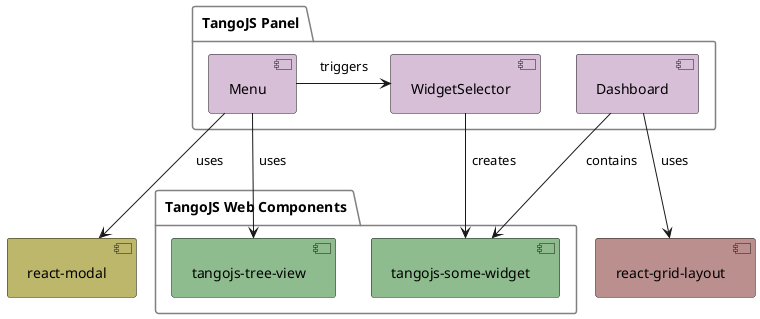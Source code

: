 @startuml

top to bottom direction

skinparam packageBorderColor Gray
skinparam Padding 5

package "TangoJS Panel" {

  component Dashboard as DB #Thistle
  component WidgetSelector as WS #Thistle
  component Menu as MENU #Thistle
}

package "TangoJS Web Components" {

  component "tangojs-tree-view" as TREE #DarkSeaGreen
  component "tangojs-some-widget" as WIDGETS #DarkSeaGreen
}

component "react-grid-layout" as RGL #RosyBrown
component "react-modal" as MODAL #DarkKhaki

DB --> RGL : uses

DB --> WIDGETS : contains

WS --> WIDGETS : creates

MENU --> MODAL : uses

MENU --> TREE : uses

MENU -> WS : triggers

@enduml
